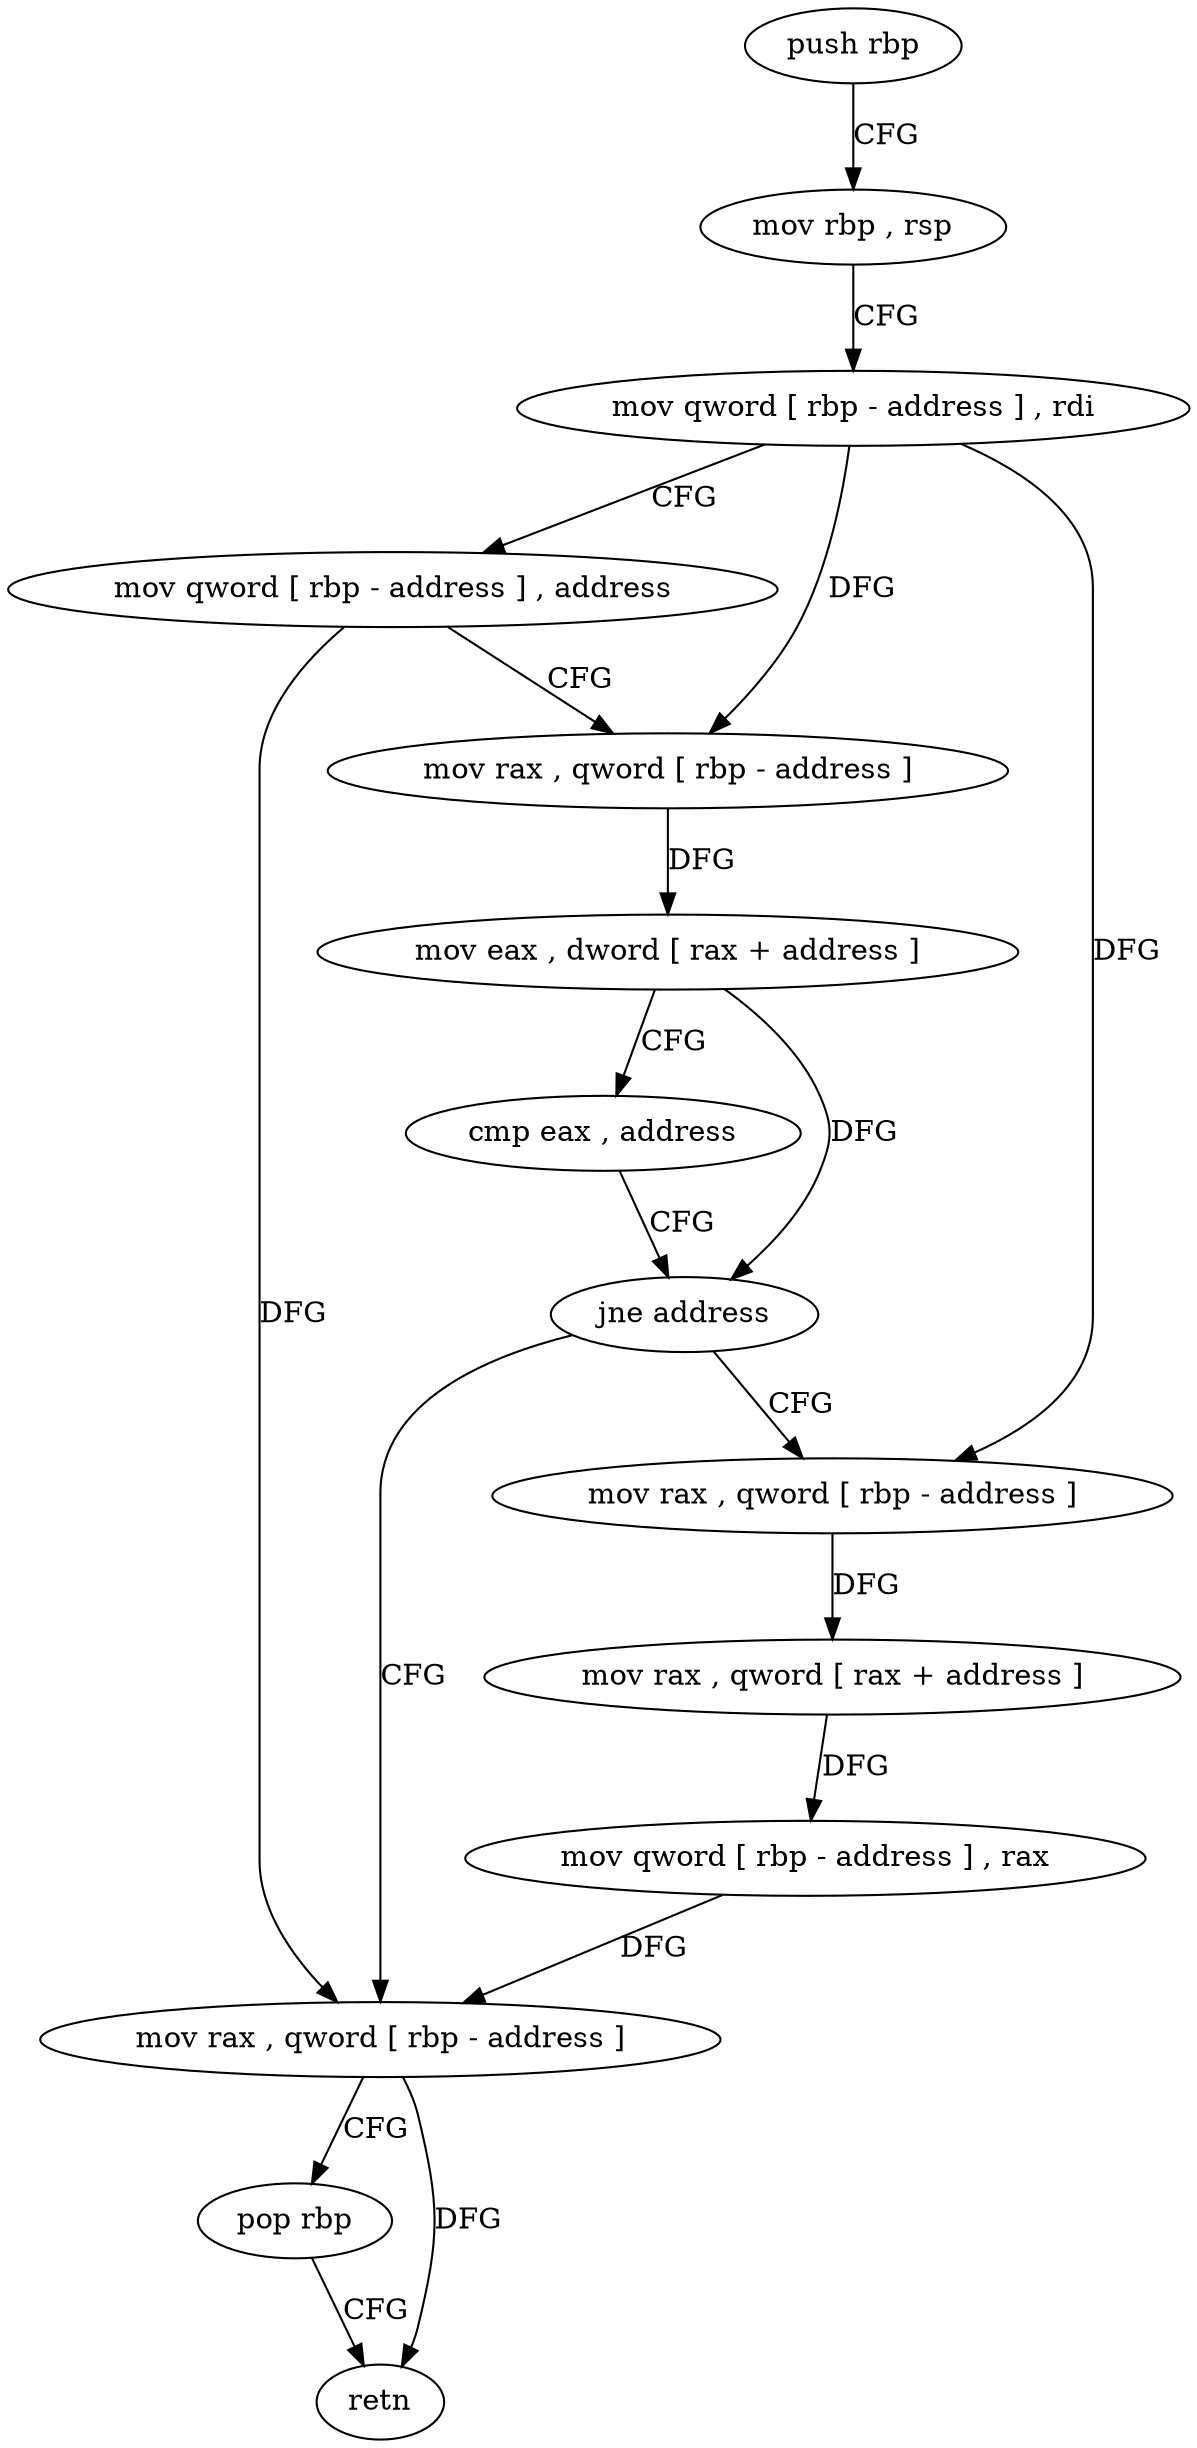 digraph "func" {
"186396" [label = "push rbp" ]
"186397" [label = "mov rbp , rsp" ]
"186400" [label = "mov qword [ rbp - address ] , rdi" ]
"186404" [label = "mov qword [ rbp - address ] , address" ]
"186412" [label = "mov rax , qword [ rbp - address ]" ]
"186416" [label = "mov eax , dword [ rax + address ]" ]
"186419" [label = "cmp eax , address" ]
"186422" [label = "jne address" ]
"186436" [label = "mov rax , qword [ rbp - address ]" ]
"186424" [label = "mov rax , qword [ rbp - address ]" ]
"186440" [label = "pop rbp" ]
"186441" [label = "retn" ]
"186428" [label = "mov rax , qword [ rax + address ]" ]
"186432" [label = "mov qword [ rbp - address ] , rax" ]
"186396" -> "186397" [ label = "CFG" ]
"186397" -> "186400" [ label = "CFG" ]
"186400" -> "186404" [ label = "CFG" ]
"186400" -> "186412" [ label = "DFG" ]
"186400" -> "186424" [ label = "DFG" ]
"186404" -> "186412" [ label = "CFG" ]
"186404" -> "186436" [ label = "DFG" ]
"186412" -> "186416" [ label = "DFG" ]
"186416" -> "186419" [ label = "CFG" ]
"186416" -> "186422" [ label = "DFG" ]
"186419" -> "186422" [ label = "CFG" ]
"186422" -> "186436" [ label = "CFG" ]
"186422" -> "186424" [ label = "CFG" ]
"186436" -> "186440" [ label = "CFG" ]
"186436" -> "186441" [ label = "DFG" ]
"186424" -> "186428" [ label = "DFG" ]
"186440" -> "186441" [ label = "CFG" ]
"186428" -> "186432" [ label = "DFG" ]
"186432" -> "186436" [ label = "DFG" ]
}
